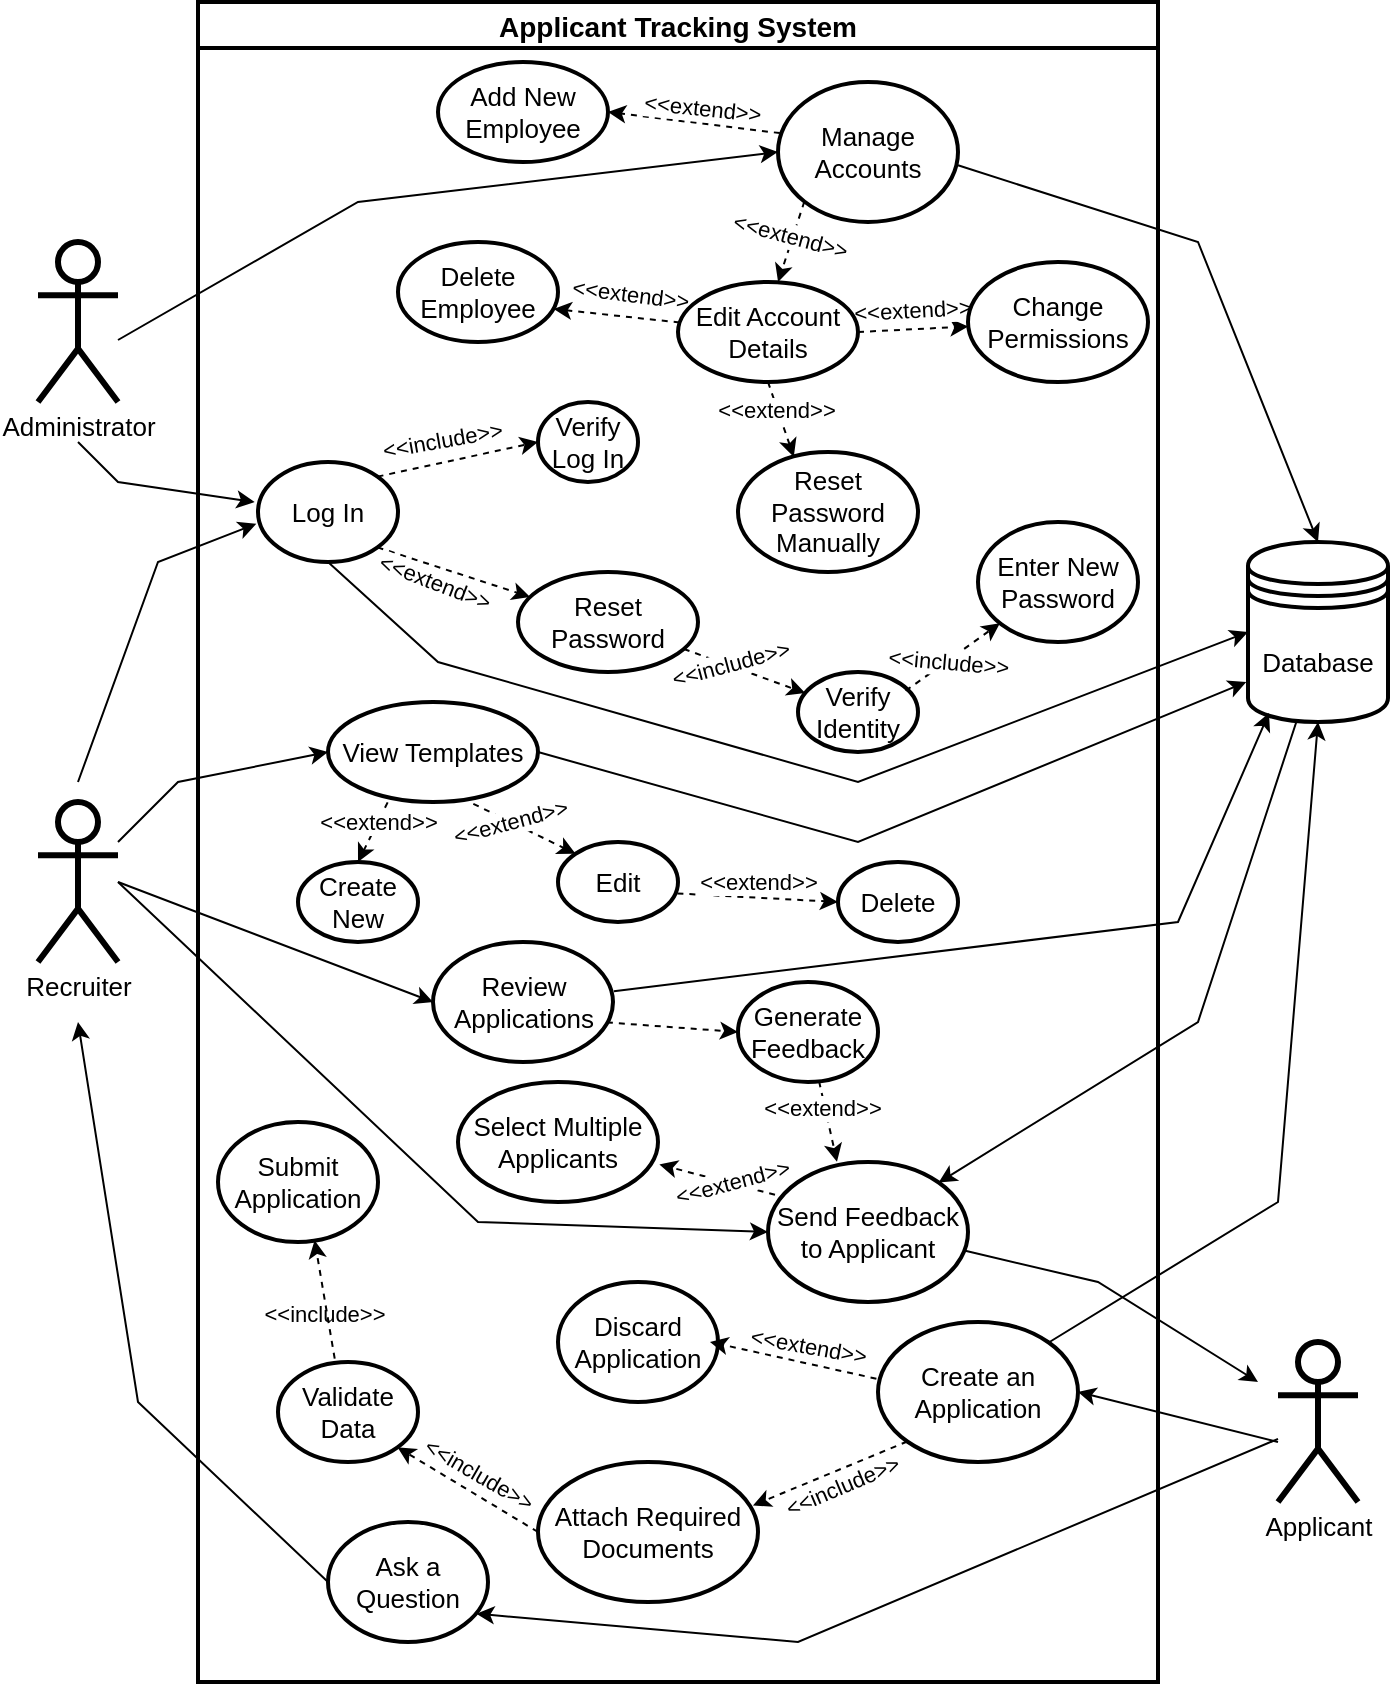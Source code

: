 <mxfile version="13.7.7" type="github">
  <diagram id="prtHgNgQTEPvFCAcTncT" name="Page-1">
    <mxGraphModel dx="1422" dy="762" grid="1" gridSize="10" guides="1" tooltips="1" connect="1" arrows="1" fold="1" page="1" pageScale="1" pageWidth="800" pageHeight="1000" math="0" shadow="0">
      <root>
        <mxCell id="0" />
        <mxCell id="1" parent="0" />
        <mxCell id="nz3eEwS2H0n0i6exMCSu-24" value="Applicant Tracking System" style="swimlane;strokeWidth=2;fontSize=14;fontFamily=Helvetica;fillColor=none;spacing=0;spacingTop=0;" vertex="1" parent="1">
          <mxGeometry x="160" y="80" width="480" height="840" as="geometry" />
        </mxCell>
        <mxCell id="nz3eEwS2H0n0i6exMCSu-67" style="edgeStyle=none;rounded=0;orthogonalLoop=1;jettySize=auto;html=1;exitX=0.01;exitY=0.365;exitDx=0;exitDy=0;entryX=1;entryY=0.5;entryDx=0;entryDy=0;strokeWidth=1;fontFamily=Helvetica;fontSize=14;spacing=0;spacingTop=0;dashed=1;exitPerimeter=0;" edge="1" parent="nz3eEwS2H0n0i6exMCSu-24" source="nz3eEwS2H0n0i6exMCSu-20" target="nz3eEwS2H0n0i6exMCSu-28">
          <mxGeometry relative="1" as="geometry" />
        </mxCell>
        <mxCell id="nz3eEwS2H0n0i6exMCSu-92" value="&amp;lt;&amp;lt;extend&amp;gt;&amp;gt;" style="edgeLabel;html=1;align=center;verticalAlign=middle;resizable=0;points=[];fontSize=11;fontFamily=Helvetica;rotation=6;" vertex="1" connectable="0" parent="nz3eEwS2H0n0i6exMCSu-67">
          <mxGeometry x="-0.506" y="3" relative="1" as="geometry">
            <mxPoint x="-17.55" y="-12.95" as="offset" />
          </mxGeometry>
        </mxCell>
        <mxCell id="nz3eEwS2H0n0i6exMCSu-68" style="edgeStyle=none;rounded=0;orthogonalLoop=1;jettySize=auto;html=1;strokeWidth=1;fontFamily=Helvetica;fontSize=14;spacing=0;spacingTop=0;entryX=0.973;entryY=0.669;entryDx=0;entryDy=0;entryPerimeter=0;dashed=1;" edge="1" parent="nz3eEwS2H0n0i6exMCSu-24" source="nz3eEwS2H0n0i6exMCSu-75" target="nz3eEwS2H0n0i6exMCSu-29">
          <mxGeometry relative="1" as="geometry">
            <mxPoint x="380" y="110" as="targetPoint" />
            <Array as="points" />
          </mxGeometry>
        </mxCell>
        <mxCell id="nz3eEwS2H0n0i6exMCSu-95" value="&amp;lt;&amp;lt;extend&amp;gt;&amp;gt;" style="edgeLabel;html=1;align=center;verticalAlign=middle;resizable=0;points=[];fontSize=11;fontFamily=Helvetica;rotation=7;" vertex="1" connectable="0" parent="nz3eEwS2H0n0i6exMCSu-68">
          <mxGeometry x="-0.384" y="1" relative="1" as="geometry">
            <mxPoint x="-5.91" y="-13.86" as="offset" />
          </mxGeometry>
        </mxCell>
        <mxCell id="nz3eEwS2H0n0i6exMCSu-78" style="edgeStyle=none;rounded=0;orthogonalLoop=1;jettySize=auto;html=1;strokeWidth=1;fontFamily=Helvetica;fontSize=14;spacing=0;spacingTop=0;dashed=1;entryX=0.556;entryY=0;entryDx=0;entryDy=0;entryPerimeter=0;exitX=0;exitY=1;exitDx=0;exitDy=0;" edge="1" parent="nz3eEwS2H0n0i6exMCSu-24" source="nz3eEwS2H0n0i6exMCSu-20" target="nz3eEwS2H0n0i6exMCSu-75">
          <mxGeometry relative="1" as="geometry">
            <mxPoint x="300" y="130" as="targetPoint" />
          </mxGeometry>
        </mxCell>
        <mxCell id="nz3eEwS2H0n0i6exMCSu-93" value="&amp;lt;&amp;lt;extend&amp;gt;&amp;gt;" style="edgeLabel;html=1;align=center;verticalAlign=middle;resizable=0;points=[];fontSize=11;fontFamily=Helvetica;rotation=15;" vertex="1" connectable="0" parent="nz3eEwS2H0n0i6exMCSu-78">
          <mxGeometry x="-0.373" y="-1" relative="1" as="geometry">
            <mxPoint x="-1.94" y="4.05" as="offset" />
          </mxGeometry>
        </mxCell>
        <mxCell id="nz3eEwS2H0n0i6exMCSu-20" value="&lt;span style=&quot;font-size: 13px&quot;&gt;Manage Accounts&lt;/span&gt;" style="ellipse;whiteSpace=wrap;html=1;strokeWidth=2;fillColor=none;fontFamily=Helvetica;spacing=0;spacingTop=0;" vertex="1" parent="nz3eEwS2H0n0i6exMCSu-24">
          <mxGeometry x="290" y="40" width="90" height="70" as="geometry" />
        </mxCell>
        <mxCell id="nz3eEwS2H0n0i6exMCSu-28" value="&lt;span style=&quot;font-size: 13px&quot;&gt;Add New Employee&lt;/span&gt;" style="ellipse;whiteSpace=wrap;html=1;strokeWidth=2;fillColor=none;fontFamily=Helvetica;spacing=0;spacingTop=0;" vertex="1" parent="nz3eEwS2H0n0i6exMCSu-24">
          <mxGeometry x="120" y="30" width="85" height="50" as="geometry" />
        </mxCell>
        <mxCell id="nz3eEwS2H0n0i6exMCSu-29" value="&lt;span style=&quot;font-size: 13px&quot;&gt;Delete Employee&lt;/span&gt;" style="ellipse;whiteSpace=wrap;html=1;strokeWidth=2;fillColor=none;fontFamily=Helvetica;spacing=0;spacingTop=0;" vertex="1" parent="nz3eEwS2H0n0i6exMCSu-24">
          <mxGeometry x="100" y="120" width="80" height="50" as="geometry" />
        </mxCell>
        <mxCell id="nz3eEwS2H0n0i6exMCSu-30" value="&lt;span style=&quot;font-size: 13px&quot;&gt;Review Applications&lt;/span&gt;" style="ellipse;whiteSpace=wrap;html=1;strokeWidth=2;fillColor=none;fontFamily=Helvetica;spacing=0;spacingTop=0;" vertex="1" parent="nz3eEwS2H0n0i6exMCSu-24">
          <mxGeometry x="117.5" y="470" width="90" height="60" as="geometry" />
        </mxCell>
        <mxCell id="nz3eEwS2H0n0i6exMCSu-61" style="edgeStyle=none;rounded=0;orthogonalLoop=1;jettySize=auto;html=1;exitX=1;exitY=0;exitDx=0;exitDy=0;entryX=0;entryY=0.5;entryDx=0;entryDy=0;strokeWidth=1;fontFamily=Helvetica;fontSize=14;spacing=0;spacingTop=0;dashed=1;" edge="1" parent="nz3eEwS2H0n0i6exMCSu-24" source="nz3eEwS2H0n0i6exMCSu-31" target="nz3eEwS2H0n0i6exMCSu-32">
          <mxGeometry relative="1" as="geometry" />
        </mxCell>
        <mxCell id="nz3eEwS2H0n0i6exMCSu-87" value="&amp;lt;&amp;lt;include&amp;gt;&amp;gt;" style="edgeLabel;html=1;align=center;verticalAlign=middle;resizable=0;points=[];fontSize=11;fontFamily=Helvetica;rotation=350;" vertex="1" connectable="0" parent="nz3eEwS2H0n0i6exMCSu-61">
          <mxGeometry x="0.242" y="2" relative="1" as="geometry">
            <mxPoint x="-17.03" y="-5.35" as="offset" />
          </mxGeometry>
        </mxCell>
        <mxCell id="nz3eEwS2H0n0i6exMCSu-62" style="edgeStyle=none;rounded=0;orthogonalLoop=1;jettySize=auto;html=1;exitX=1;exitY=1;exitDx=0;exitDy=0;strokeWidth=1;fontFamily=Helvetica;fontSize=14;spacing=0;spacingTop=0;dashed=1;" edge="1" parent="nz3eEwS2H0n0i6exMCSu-24" source="nz3eEwS2H0n0i6exMCSu-31" target="nz3eEwS2H0n0i6exMCSu-36">
          <mxGeometry relative="1" as="geometry" />
        </mxCell>
        <mxCell id="nz3eEwS2H0n0i6exMCSu-88" value="&amp;lt;&amp;lt;extend&amp;gt;&amp;gt;" style="edgeLabel;html=1;align=center;verticalAlign=middle;resizable=0;points=[];fontSize=11;fontFamily=Helvetica;rotation=21;" vertex="1" connectable="0" parent="nz3eEwS2H0n0i6exMCSu-62">
          <mxGeometry x="-0.389" y="-1" relative="1" as="geometry">
            <mxPoint x="5.47" y="8.97" as="offset" />
          </mxGeometry>
        </mxCell>
        <mxCell id="nz3eEwS2H0n0i6exMCSu-31" value="&lt;span style=&quot;font-size: 13px&quot;&gt;Log In&lt;/span&gt;" style="ellipse;whiteSpace=wrap;html=1;strokeWidth=2;fillColor=none;fontFamily=Helvetica;spacing=0;spacingTop=0;" vertex="1" parent="nz3eEwS2H0n0i6exMCSu-24">
          <mxGeometry x="30" y="230" width="70" height="50" as="geometry" />
        </mxCell>
        <mxCell id="nz3eEwS2H0n0i6exMCSu-32" value="&lt;span style=&quot;font-size: 13px&quot;&gt;Verify Log In&lt;/span&gt;" style="ellipse;whiteSpace=wrap;html=1;strokeWidth=2;fillColor=none;fontFamily=Helvetica;spacing=0;spacingTop=0;" vertex="1" parent="nz3eEwS2H0n0i6exMCSu-24">
          <mxGeometry x="170" y="200" width="50" height="40" as="geometry" />
        </mxCell>
        <mxCell id="nz3eEwS2H0n0i6exMCSu-63" style="edgeStyle=none;rounded=0;orthogonalLoop=1;jettySize=auto;html=1;strokeWidth=1;fontFamily=Helvetica;fontSize=14;spacing=0;spacingTop=0;dashed=1;" edge="1" parent="nz3eEwS2H0n0i6exMCSu-24" source="nz3eEwS2H0n0i6exMCSu-36" target="nz3eEwS2H0n0i6exMCSu-37">
          <mxGeometry relative="1" as="geometry" />
        </mxCell>
        <mxCell id="nz3eEwS2H0n0i6exMCSu-90" value="&amp;lt;&amp;lt;include&amp;gt;&amp;gt;" style="edgeLabel;html=1;align=center;verticalAlign=middle;resizable=0;points=[];fontSize=11;fontFamily=Helvetica;rotation=-15;" vertex="1" connectable="0" parent="nz3eEwS2H0n0i6exMCSu-63">
          <mxGeometry x="-0.456" y="-1" relative="1" as="geometry">
            <mxPoint x="6.68" as="offset" />
          </mxGeometry>
        </mxCell>
        <mxCell id="nz3eEwS2H0n0i6exMCSu-36" value="&lt;span style=&quot;font-size: 13px&quot;&gt;Reset Password&lt;/span&gt;" style="ellipse;whiteSpace=wrap;html=1;strokeWidth=2;fillColor=none;fontFamily=Helvetica;spacing=0;spacingTop=0;" vertex="1" parent="nz3eEwS2H0n0i6exMCSu-24">
          <mxGeometry x="160" y="285" width="90" height="50" as="geometry" />
        </mxCell>
        <mxCell id="nz3eEwS2H0n0i6exMCSu-64" style="edgeStyle=none;rounded=0;orthogonalLoop=1;jettySize=auto;html=1;exitX=0.897;exitY=0.235;exitDx=0;exitDy=0;strokeWidth=1;fontFamily=Helvetica;fontSize=14;spacing=0;spacingTop=0;dashed=1;exitPerimeter=0;" edge="1" parent="nz3eEwS2H0n0i6exMCSu-24" source="nz3eEwS2H0n0i6exMCSu-37" target="nz3eEwS2H0n0i6exMCSu-38">
          <mxGeometry relative="1" as="geometry" />
        </mxCell>
        <mxCell id="nz3eEwS2H0n0i6exMCSu-91" value="&amp;lt;&amp;lt;include&amp;gt;&amp;gt;" style="edgeLabel;html=1;align=center;verticalAlign=middle;resizable=0;points=[];fontSize=11;fontFamily=Helvetica;rotation=5;" vertex="1" connectable="0" parent="nz3eEwS2H0n0i6exMCSu-64">
          <mxGeometry x="-0.196" y="1" relative="1" as="geometry">
            <mxPoint x="2.57" as="offset" />
          </mxGeometry>
        </mxCell>
        <mxCell id="nz3eEwS2H0n0i6exMCSu-37" value="&lt;span style=&quot;font-size: 13px&quot;&gt;Verify Identity&lt;/span&gt;" style="ellipse;whiteSpace=wrap;html=1;strokeWidth=2;fillColor=none;fontFamily=Helvetica;spacing=0;spacingTop=0;" vertex="1" parent="nz3eEwS2H0n0i6exMCSu-24">
          <mxGeometry x="300" y="335" width="60" height="40" as="geometry" />
        </mxCell>
        <mxCell id="nz3eEwS2H0n0i6exMCSu-38" value="&lt;span style=&quot;font-size: 13px&quot;&gt;Enter New Password&lt;/span&gt;" style="ellipse;whiteSpace=wrap;html=1;strokeWidth=2;fillColor=none;fontFamily=Helvetica;spacing=0;spacingTop=0;" vertex="1" parent="nz3eEwS2H0n0i6exMCSu-24">
          <mxGeometry x="390" y="260" width="80" height="60" as="geometry" />
        </mxCell>
        <mxCell id="nz3eEwS2H0n0i6exMCSu-103" style="edgeStyle=none;rounded=0;orthogonalLoop=1;jettySize=auto;html=1;exitX=0.692;exitY=1.018;exitDx=0;exitDy=0;entryX=0;entryY=0;entryDx=0;entryDy=0;labelBackgroundColor=none;strokeWidth=1;fontFamily=Helvetica;fontSize=11;exitPerimeter=0;dashed=1;" edge="1" parent="nz3eEwS2H0n0i6exMCSu-24" source="nz3eEwS2H0n0i6exMCSu-39" target="nz3eEwS2H0n0i6exMCSu-101">
          <mxGeometry relative="1" as="geometry" />
        </mxCell>
        <mxCell id="nz3eEwS2H0n0i6exMCSu-109" value="&amp;lt;&amp;lt;extend&amp;gt;&amp;gt;" style="edgeLabel;html=1;align=center;verticalAlign=middle;resizable=0;points=[];fontSize=11;fontFamily=Helvetica;rotation=-15;" vertex="1" connectable="0" parent="nz3eEwS2H0n0i6exMCSu-103">
          <mxGeometry x="-0.459" relative="1" as="geometry">
            <mxPoint x="4.02" y="2.43" as="offset" />
          </mxGeometry>
        </mxCell>
        <mxCell id="nz3eEwS2H0n0i6exMCSu-104" style="edgeStyle=none;rounded=0;orthogonalLoop=1;jettySize=auto;html=1;exitX=0.284;exitY=1.004;exitDx=0;exitDy=0;entryX=0.5;entryY=0;entryDx=0;entryDy=0;labelBackgroundColor=none;strokeWidth=1;fontFamily=Helvetica;fontSize=11;exitPerimeter=0;dashed=1;" edge="1" parent="nz3eEwS2H0n0i6exMCSu-24" source="nz3eEwS2H0n0i6exMCSu-39" target="nz3eEwS2H0n0i6exMCSu-102">
          <mxGeometry relative="1" as="geometry" />
        </mxCell>
        <mxCell id="nz3eEwS2H0n0i6exMCSu-106" value="&amp;lt;&amp;lt;extend&amp;gt;&amp;gt;" style="edgeLabel;html=1;align=center;verticalAlign=middle;resizable=0;points=[];fontSize=11;fontFamily=Helvetica;" vertex="1" connectable="0" parent="nz3eEwS2H0n0i6exMCSu-104">
          <mxGeometry x="0.319" relative="1" as="geometry">
            <mxPoint x="4.98" y="-9.77" as="offset" />
          </mxGeometry>
        </mxCell>
        <mxCell id="nz3eEwS2H0n0i6exMCSu-39" value="&lt;span style=&quot;font-size: 13px&quot;&gt;View Templates&lt;/span&gt;" style="ellipse;whiteSpace=wrap;html=1;strokeWidth=2;fillColor=none;fontFamily=Helvetica;spacing=0;spacingTop=0;" vertex="1" parent="nz3eEwS2H0n0i6exMCSu-24">
          <mxGeometry x="65" y="350" width="105" height="50" as="geometry" />
        </mxCell>
        <mxCell id="nz3eEwS2H0n0i6exMCSu-40" value="&lt;span style=&quot;font-size: 13px&quot;&gt;Ask a Question&lt;/span&gt;" style="ellipse;whiteSpace=wrap;html=1;strokeWidth=2;fillColor=none;fontFamily=Helvetica;spacing=0;spacingTop=0;labelBackgroundColor=none;labelBorderColor=none;" vertex="1" parent="nz3eEwS2H0n0i6exMCSu-24">
          <mxGeometry x="65" y="760" width="80" height="60" as="geometry" />
        </mxCell>
        <mxCell id="nz3eEwS2H0n0i6exMCSu-45" style="edgeStyle=none;rounded=0;orthogonalLoop=1;jettySize=auto;html=1;exitX=0;exitY=1;exitDx=0;exitDy=0;entryX=0.977;entryY=0.31;entryDx=0;entryDy=0;entryPerimeter=0;strokeWidth=1;fontFamily=Helvetica;fontSize=14;dashed=1;spacing=0;spacingTop=0;labelBackgroundColor=none;labelBorderColor=none;" edge="1" parent="nz3eEwS2H0n0i6exMCSu-24" source="nz3eEwS2H0n0i6exMCSu-41" target="nz3eEwS2H0n0i6exMCSu-42">
          <mxGeometry relative="1" as="geometry" />
        </mxCell>
        <mxCell id="nz3eEwS2H0n0i6exMCSu-82" value="&lt;font style=&quot;font-size: 11px;&quot;&gt;&amp;lt;&amp;lt;include&amp;gt;&amp;gt;&lt;/font&gt;" style="edgeLabel;html=1;align=center;verticalAlign=middle;resizable=0;points=[];fontSize=11;fontFamily=Helvetica;rotation=337;spacing=0;spacingTop=0;labelBackgroundColor=none;labelBorderColor=none;" vertex="1" connectable="0" parent="nz3eEwS2H0n0i6exMCSu-45">
          <mxGeometry x="-0.296" y="3" relative="1" as="geometry">
            <mxPoint x="-6.74" y="8.25" as="offset" />
          </mxGeometry>
        </mxCell>
        <mxCell id="nz3eEwS2H0n0i6exMCSu-47" style="edgeStyle=none;rounded=0;orthogonalLoop=1;jettySize=auto;html=1;exitX=-0.008;exitY=0.405;exitDx=0;exitDy=0;strokeWidth=1;fontFamily=Helvetica;fontSize=14;exitPerimeter=0;dashed=1;spacing=0;spacingTop=0;labelBackgroundColor=none;labelBorderColor=none;" edge="1" parent="nz3eEwS2H0n0i6exMCSu-24" source="nz3eEwS2H0n0i6exMCSu-41">
          <mxGeometry relative="1" as="geometry">
            <mxPoint x="256" y="670" as="targetPoint" />
          </mxGeometry>
        </mxCell>
        <mxCell id="nz3eEwS2H0n0i6exMCSu-81" value="&lt;font style=&quot;font-size: 11px;&quot;&gt;&amp;lt;&amp;lt;extend&amp;gt;&amp;gt;&lt;/font&gt;" style="edgeLabel;html=1;align=center;verticalAlign=middle;resizable=0;points=[];fontSize=11;fontFamily=Helvetica;rotation=10;spacing=0;spacingTop=0;labelBackgroundColor=none;labelBorderColor=none;" vertex="1" connectable="0" parent="nz3eEwS2H0n0i6exMCSu-47">
          <mxGeometry x="0.208" y="-1" relative="1" as="geometry">
            <mxPoint x="15.72" y="-4.71" as="offset" />
          </mxGeometry>
        </mxCell>
        <mxCell id="nz3eEwS2H0n0i6exMCSu-41" value="&lt;span style=&quot;font-size: 13px&quot;&gt;Create an Application&lt;/span&gt;" style="ellipse;whiteSpace=wrap;html=1;strokeWidth=2;fillColor=none;fontFamily=Helvetica;spacing=0;spacingTop=0;labelBackgroundColor=none;labelBorderColor=none;" vertex="1" parent="nz3eEwS2H0n0i6exMCSu-24">
          <mxGeometry x="340" y="660" width="100" height="70" as="geometry" />
        </mxCell>
        <mxCell id="nz3eEwS2H0n0i6exMCSu-52" style="edgeStyle=none;rounded=0;orthogonalLoop=1;jettySize=auto;html=1;exitX=0;exitY=0.5;exitDx=0;exitDy=0;entryX=1;entryY=1;entryDx=0;entryDy=0;strokeWidth=1;fontFamily=Helvetica;fontSize=14;dashed=1;spacing=0;spacingTop=0;labelBackgroundColor=none;labelBorderColor=none;" edge="1" parent="nz3eEwS2H0n0i6exMCSu-24" source="nz3eEwS2H0n0i6exMCSu-42" target="nz3eEwS2H0n0i6exMCSu-51">
          <mxGeometry relative="1" as="geometry" />
        </mxCell>
        <mxCell id="nz3eEwS2H0n0i6exMCSu-83" value="&lt;font style=&quot;font-size: 11px;&quot;&gt;&amp;lt;&amp;lt;include&amp;gt;&amp;gt;&lt;/font&gt;" style="edgeLabel;html=1;align=center;verticalAlign=middle;resizable=0;points=[];fontSize=11;fontFamily=Helvetica;rotation=30;spacing=0;spacingTop=0;labelBackgroundColor=none;labelBorderColor=none;" vertex="1" connectable="0" parent="nz3eEwS2H0n0i6exMCSu-52">
          <mxGeometry x="-0.293" y="3" relative="1" as="geometry">
            <mxPoint x="-3.47" y="-16.52" as="offset" />
          </mxGeometry>
        </mxCell>
        <mxCell id="nz3eEwS2H0n0i6exMCSu-42" value="&lt;span style=&quot;font-size: 13px&quot;&gt;Attach Required Documents&lt;/span&gt;" style="ellipse;whiteSpace=wrap;html=1;strokeWidth=2;fillColor=none;fontFamily=Helvetica;spacing=0;spacingTop=0;labelBackgroundColor=none;labelBorderColor=none;" vertex="1" parent="nz3eEwS2H0n0i6exMCSu-24">
          <mxGeometry x="170" y="730" width="110" height="70" as="geometry" />
        </mxCell>
        <mxCell id="nz3eEwS2H0n0i6exMCSu-46" value="&lt;span style=&quot;font-size: 13px&quot;&gt;Discard Application&lt;/span&gt;" style="ellipse;whiteSpace=wrap;html=1;strokeWidth=2;fillColor=none;fontFamily=Helvetica;spacing=0;spacingTop=0;labelBackgroundColor=none;labelBorderColor=none;" vertex="1" parent="nz3eEwS2H0n0i6exMCSu-24">
          <mxGeometry x="180" y="640" width="80" height="60" as="geometry" />
        </mxCell>
        <mxCell id="nz3eEwS2H0n0i6exMCSu-57" style="edgeStyle=none;rounded=0;orthogonalLoop=1;jettySize=auto;html=1;exitX=0.405;exitY=-0.033;exitDx=0;exitDy=0;entryX=0.604;entryY=0.986;entryDx=0;entryDy=0;entryPerimeter=0;strokeWidth=1;fontFamily=Helvetica;fontSize=14;dashed=1;exitPerimeter=0;spacing=0;spacingTop=0;labelBackgroundColor=none;labelBorderColor=none;" edge="1" parent="nz3eEwS2H0n0i6exMCSu-24" source="nz3eEwS2H0n0i6exMCSu-51" target="nz3eEwS2H0n0i6exMCSu-56">
          <mxGeometry relative="1" as="geometry" />
        </mxCell>
        <mxCell id="nz3eEwS2H0n0i6exMCSu-84" value="&amp;lt;&amp;lt;include&amp;gt;&amp;gt;" style="edgeLabel;html=1;align=center;verticalAlign=middle;resizable=0;points=[];fontSize=11;fontFamily=Helvetica;spacing=0;spacingTop=0;labelBackgroundColor=none;labelBorderColor=none;" vertex="1" connectable="0" parent="nz3eEwS2H0n0i6exMCSu-57">
          <mxGeometry x="-0.444" relative="1" as="geometry">
            <mxPoint x="-2.47" y="-6.25" as="offset" />
          </mxGeometry>
        </mxCell>
        <mxCell id="nz3eEwS2H0n0i6exMCSu-51" value="&lt;span style=&quot;font-size: 13px&quot;&gt;Validate Data&lt;/span&gt;" style="ellipse;whiteSpace=wrap;html=1;strokeWidth=2;fillColor=none;fontFamily=Helvetica;spacing=0;spacingTop=0;labelBackgroundColor=none;labelBorderColor=none;" vertex="1" parent="nz3eEwS2H0n0i6exMCSu-24">
          <mxGeometry x="40" y="680" width="70" height="50" as="geometry" />
        </mxCell>
        <mxCell id="nz3eEwS2H0n0i6exMCSu-56" value="&lt;span style=&quot;font-size: 13px&quot;&gt;Submit Application&lt;/span&gt;" style="ellipse;whiteSpace=wrap;html=1;strokeWidth=2;fillColor=none;fontFamily=Helvetica;spacing=0;spacingTop=0;labelBackgroundColor=none;labelBorderColor=none;" vertex="1" parent="nz3eEwS2H0n0i6exMCSu-24">
          <mxGeometry x="10" y="560" width="80" height="60" as="geometry" />
        </mxCell>
        <mxCell id="nz3eEwS2H0n0i6exMCSu-116" style="edgeStyle=none;rounded=0;orthogonalLoop=1;jettySize=auto;html=1;exitX=0.035;exitY=0.234;exitDx=0;exitDy=0;entryX=1.007;entryY=0.687;entryDx=0;entryDy=0;entryPerimeter=0;dashed=1;labelBackgroundColor=#ffffff;strokeWidth=1;fontFamily=Helvetica;fontSize=11;exitPerimeter=0;" edge="1" parent="nz3eEwS2H0n0i6exMCSu-24" source="nz3eEwS2H0n0i6exMCSu-69" target="nz3eEwS2H0n0i6exMCSu-114">
          <mxGeometry relative="1" as="geometry" />
        </mxCell>
        <mxCell id="nz3eEwS2H0n0i6exMCSu-117" value="&amp;lt;&amp;lt;extend&amp;gt;&amp;gt;" style="edgeLabel;html=1;align=center;verticalAlign=middle;resizable=0;points=[];fontSize=11;fontFamily=Helvetica;rotation=-15;" vertex="1" connectable="0" parent="nz3eEwS2H0n0i6exMCSu-116">
          <mxGeometry x="-0.654" y="1" relative="1" as="geometry">
            <mxPoint x="-11.02" y="-4.79" as="offset" />
          </mxGeometry>
        </mxCell>
        <mxCell id="nz3eEwS2H0n0i6exMCSu-69" value="&lt;span style=&quot;font-size: 13px&quot;&gt;Send Feedback to Applicant&lt;/span&gt;" style="ellipse;whiteSpace=wrap;html=1;strokeWidth=2;fillColor=none;fontFamily=Helvetica;spacing=0;spacingTop=0;labelBackgroundColor=none;labelBorderColor=none;" vertex="1" parent="nz3eEwS2H0n0i6exMCSu-24">
          <mxGeometry x="285" y="580" width="100" height="70" as="geometry" />
        </mxCell>
        <mxCell id="nz3eEwS2H0n0i6exMCSu-79" style="edgeStyle=none;rounded=0;orthogonalLoop=1;jettySize=auto;html=1;exitX=1;exitY=0.5;exitDx=0;exitDy=0;strokeWidth=1;fontFamily=Helvetica;fontSize=14;spacing=0;spacingTop=0;dashed=1;" edge="1" parent="nz3eEwS2H0n0i6exMCSu-24" source="nz3eEwS2H0n0i6exMCSu-75" target="nz3eEwS2H0n0i6exMCSu-77">
          <mxGeometry relative="1" as="geometry" />
        </mxCell>
        <mxCell id="nz3eEwS2H0n0i6exMCSu-96" value="&amp;lt;&amp;lt;extend&amp;gt;&amp;gt;" style="edgeLabel;html=1;align=center;verticalAlign=middle;resizable=0;points=[];fontSize=11;fontFamily=Helvetica;rotation=357;" vertex="1" connectable="0" parent="nz3eEwS2H0n0i6exMCSu-79">
          <mxGeometry x="-0.261" y="1" relative="1" as="geometry">
            <mxPoint x="6.79" y="-8.88" as="offset" />
          </mxGeometry>
        </mxCell>
        <mxCell id="nz3eEwS2H0n0i6exMCSu-80" style="edgeStyle=none;rounded=0;orthogonalLoop=1;jettySize=auto;html=1;exitX=0.5;exitY=1;exitDx=0;exitDy=0;entryX=0.31;entryY=0.04;entryDx=0;entryDy=0;strokeWidth=1;fontFamily=Helvetica;fontSize=14;spacing=0;spacingTop=0;entryPerimeter=0;dashed=1;" edge="1" parent="nz3eEwS2H0n0i6exMCSu-24" source="nz3eEwS2H0n0i6exMCSu-75" target="nz3eEwS2H0n0i6exMCSu-76">
          <mxGeometry relative="1" as="geometry" />
        </mxCell>
        <mxCell id="nz3eEwS2H0n0i6exMCSu-97" value="&amp;lt;&amp;lt;extend&amp;gt;&amp;gt;" style="edgeLabel;html=1;align=center;verticalAlign=middle;resizable=0;points=[];fontSize=11;fontFamily=Helvetica;" vertex="1" connectable="0" parent="nz3eEwS2H0n0i6exMCSu-80">
          <mxGeometry x="-0.374" relative="1" as="geometry">
            <mxPoint y="2" as="offset" />
          </mxGeometry>
        </mxCell>
        <mxCell id="nz3eEwS2H0n0i6exMCSu-75" value="&lt;span style=&quot;font-size: 13px&quot;&gt;Edit Account&lt;br&gt;Details&lt;br&gt;&lt;/span&gt;" style="ellipse;whiteSpace=wrap;html=1;strokeWidth=2;fillColor=none;fontFamily=Helvetica;spacing=0;spacingTop=0;" vertex="1" parent="nz3eEwS2H0n0i6exMCSu-24">
          <mxGeometry x="240" y="140" width="90" height="50" as="geometry" />
        </mxCell>
        <mxCell id="nz3eEwS2H0n0i6exMCSu-76" value="&lt;span style=&quot;font-size: 13px&quot;&gt;Reset Password Manually&lt;/span&gt;" style="ellipse;whiteSpace=wrap;html=1;strokeWidth=2;fillColor=none;fontFamily=Helvetica;spacing=0;spacingTop=0;" vertex="1" parent="nz3eEwS2H0n0i6exMCSu-24">
          <mxGeometry x="270" y="225" width="90" height="60" as="geometry" />
        </mxCell>
        <mxCell id="nz3eEwS2H0n0i6exMCSu-77" value="&lt;span style=&quot;font-size: 13px&quot;&gt;Change Permissions&lt;/span&gt;" style="ellipse;whiteSpace=wrap;html=1;strokeWidth=2;fillColor=none;fontFamily=Helvetica;spacing=0;spacingTop=0;" vertex="1" parent="nz3eEwS2H0n0i6exMCSu-24">
          <mxGeometry x="385" y="130" width="90" height="60" as="geometry" />
        </mxCell>
        <mxCell id="nz3eEwS2H0n0i6exMCSu-100" value="&lt;span style=&quot;font-size: 13px&quot;&gt;Delete&lt;/span&gt;" style="ellipse;whiteSpace=wrap;html=1;strokeWidth=2;fillColor=none;fontFamily=Helvetica;spacing=0;spacingTop=0;" vertex="1" parent="nz3eEwS2H0n0i6exMCSu-24">
          <mxGeometry x="320" y="430" width="60" height="40" as="geometry" />
        </mxCell>
        <mxCell id="nz3eEwS2H0n0i6exMCSu-105" style="edgeStyle=none;rounded=0;orthogonalLoop=1;jettySize=auto;html=1;exitX=0.995;exitY=0.643;exitDx=0;exitDy=0;entryX=0;entryY=0.5;entryDx=0;entryDy=0;dashed=1;labelBackgroundColor=none;strokeWidth=1;fontFamily=Helvetica;fontSize=11;exitPerimeter=0;" edge="1" parent="nz3eEwS2H0n0i6exMCSu-24" source="nz3eEwS2H0n0i6exMCSu-101" target="nz3eEwS2H0n0i6exMCSu-100">
          <mxGeometry relative="1" as="geometry" />
        </mxCell>
        <mxCell id="nz3eEwS2H0n0i6exMCSu-110" value="&amp;lt;&amp;lt;extend&amp;gt;&amp;gt;" style="edgeLabel;html=1;align=center;verticalAlign=middle;resizable=0;points=[];fontSize=11;fontFamily=Helvetica;" vertex="1" connectable="0" parent="nz3eEwS2H0n0i6exMCSu-105">
          <mxGeometry x="-0.293" y="2" relative="1" as="geometry">
            <mxPoint x="11.96" y="-5.23" as="offset" />
          </mxGeometry>
        </mxCell>
        <mxCell id="nz3eEwS2H0n0i6exMCSu-101" value="&lt;span style=&quot;font-size: 13px&quot;&gt;Edit&lt;/span&gt;" style="ellipse;whiteSpace=wrap;html=1;strokeWidth=2;fillColor=none;fontFamily=Helvetica;spacing=0;spacingTop=0;" vertex="1" parent="nz3eEwS2H0n0i6exMCSu-24">
          <mxGeometry x="180" y="420" width="60" height="40" as="geometry" />
        </mxCell>
        <mxCell id="nz3eEwS2H0n0i6exMCSu-102" value="&lt;span style=&quot;font-size: 13px&quot;&gt;Create New&lt;/span&gt;" style="ellipse;whiteSpace=wrap;html=1;strokeWidth=2;fillColor=none;fontFamily=Helvetica;spacing=0;spacingTop=0;" vertex="1" parent="nz3eEwS2H0n0i6exMCSu-24">
          <mxGeometry x="50" y="430" width="60" height="40" as="geometry" />
        </mxCell>
        <mxCell id="nz3eEwS2H0n0i6exMCSu-113" style="edgeStyle=none;rounded=0;orthogonalLoop=1;jettySize=auto;html=1;entryX=0.345;entryY=-0.002;entryDx=0;entryDy=0;dashed=1;labelBackgroundColor=#ffffff;strokeWidth=1;fontFamily=Helvetica;fontSize=11;entryPerimeter=0;" edge="1" parent="nz3eEwS2H0n0i6exMCSu-24" source="nz3eEwS2H0n0i6exMCSu-111" target="nz3eEwS2H0n0i6exMCSu-69">
          <mxGeometry relative="1" as="geometry" />
        </mxCell>
        <mxCell id="nz3eEwS2H0n0i6exMCSu-115" value="&amp;lt;&amp;lt;extend&amp;gt;&amp;gt;" style="edgeLabel;html=1;align=center;verticalAlign=middle;resizable=0;points=[];fontSize=11;fontFamily=Helvetica;" vertex="1" connectable="0" parent="nz3eEwS2H0n0i6exMCSu-113">
          <mxGeometry x="-0.503" y="-1" relative="1" as="geometry">
            <mxPoint y="3" as="offset" />
          </mxGeometry>
        </mxCell>
        <mxCell id="nz3eEwS2H0n0i6exMCSu-111" value="&lt;span style=&quot;font-size: 13px&quot;&gt;Generate Feedback&lt;/span&gt;" style="ellipse;whiteSpace=wrap;html=1;strokeWidth=2;fillColor=none;fontFamily=Helvetica;spacing=0;spacingTop=0;" vertex="1" parent="nz3eEwS2H0n0i6exMCSu-24">
          <mxGeometry x="270" y="490" width="70" height="50" as="geometry" />
        </mxCell>
        <mxCell id="nz3eEwS2H0n0i6exMCSu-112" style="edgeStyle=none;rounded=0;orthogonalLoop=1;jettySize=auto;html=1;exitX=0.966;exitY=0.67;exitDx=0;exitDy=0;dashed=1;labelBackgroundColor=#ffffff;strokeWidth=1;fontFamily=Helvetica;fontSize=11;entryX=0;entryY=0.5;entryDx=0;entryDy=0;exitPerimeter=0;" edge="1" parent="nz3eEwS2H0n0i6exMCSu-24" source="nz3eEwS2H0n0i6exMCSu-30" target="nz3eEwS2H0n0i6exMCSu-111">
          <mxGeometry relative="1" as="geometry">
            <mxPoint x="330" y="510" as="targetPoint" />
          </mxGeometry>
        </mxCell>
        <mxCell id="nz3eEwS2H0n0i6exMCSu-114" value="&lt;span style=&quot;font-size: 13px&quot;&gt;Select Multiple Applicants&lt;/span&gt;" style="ellipse;whiteSpace=wrap;html=1;strokeWidth=2;fillColor=none;fontFamily=Helvetica;spacing=0;spacingTop=0;" vertex="1" parent="nz3eEwS2H0n0i6exMCSu-24">
          <mxGeometry x="130" y="540" width="100" height="60" as="geometry" />
        </mxCell>
        <mxCell id="nz3eEwS2H0n0i6exMCSu-60" style="edgeStyle=none;rounded=0;orthogonalLoop=1;jettySize=auto;html=1;entryX=-0.024;entryY=0.4;entryDx=0;entryDy=0;strokeWidth=1;fontFamily=Helvetica;fontSize=14;entryPerimeter=0;spacing=0;spacingTop=0;" edge="1" parent="1" target="nz3eEwS2H0n0i6exMCSu-31">
          <mxGeometry relative="1" as="geometry">
            <mxPoint x="100" y="300" as="sourcePoint" />
            <Array as="points">
              <mxPoint x="120" y="320" />
            </Array>
          </mxGeometry>
        </mxCell>
        <mxCell id="nz3eEwS2H0n0i6exMCSu-65" style="edgeStyle=none;rounded=0;orthogonalLoop=1;jettySize=auto;html=1;entryX=0;entryY=0.5;entryDx=0;entryDy=0;strokeWidth=1;fontFamily=Helvetica;fontSize=14;spacing=0;spacingTop=0;" edge="1" parent="1" target="nz3eEwS2H0n0i6exMCSu-20">
          <mxGeometry relative="1" as="geometry">
            <mxPoint x="120" y="249" as="sourcePoint" />
            <mxPoint x="220.0" y="204" as="targetPoint" />
            <Array as="points">
              <mxPoint x="240" y="180" />
            </Array>
          </mxGeometry>
        </mxCell>
        <mxCell id="nz3eEwS2H0n0i6exMCSu-1" value="&lt;span&gt;&lt;font style=&quot;font-size: 13px&quot;&gt;Administrator&lt;/font&gt;&lt;/span&gt;" style="shape=umlActor;verticalLabelPosition=bottom;verticalAlign=top;html=1;outlineConnect=0;strokeWidth=3;fontFamily=Helvetica;spacing=0;spacingTop=0;fontStyle=0" vertex="1" parent="1">
          <mxGeometry x="80" y="200" width="40" height="80" as="geometry" />
        </mxCell>
        <mxCell id="nz3eEwS2H0n0i6exMCSu-72" style="edgeStyle=none;rounded=0;orthogonalLoop=1;jettySize=auto;html=1;exitX=0.345;exitY=1;exitDx=0;exitDy=0;entryX=1;entryY=0;entryDx=0;entryDy=0;strokeWidth=1;fontFamily=Helvetica;fontSize=14;spacing=0;spacingTop=0;exitPerimeter=0;" edge="1" parent="1" source="nz3eEwS2H0n0i6exMCSu-15" target="nz3eEwS2H0n0i6exMCSu-69">
          <mxGeometry relative="1" as="geometry">
            <Array as="points">
              <mxPoint x="660" y="590" />
            </Array>
          </mxGeometry>
        </mxCell>
        <mxCell id="nz3eEwS2H0n0i6exMCSu-15" value="&lt;span&gt;&lt;font style=&quot;font-size: 13px&quot;&gt;Database&lt;/font&gt;&lt;/span&gt;" style="shape=datastore;whiteSpace=wrap;html=1;fillColor=none;strokeWidth=2;fontFamily=Helvetica;spacing=0;spacingTop=0;fontStyle=0" vertex="1" parent="1">
          <mxGeometry x="685" y="350" width="70" height="90" as="geometry" />
        </mxCell>
        <mxCell id="nz3eEwS2H0n0i6exMCSu-54" style="edgeStyle=none;rounded=0;orthogonalLoop=1;jettySize=auto;html=1;entryX=0;entryY=0.5;entryDx=0;entryDy=0;strokeWidth=1;fontFamily=Helvetica;fontSize=14;spacing=0;spacingTop=0;" edge="1" parent="1" source="nz3eEwS2H0n0i6exMCSu-25" target="nz3eEwS2H0n0i6exMCSu-39">
          <mxGeometry relative="1" as="geometry">
            <mxPoint x="130" y="490" as="sourcePoint" />
            <Array as="points">
              <mxPoint x="150" y="470" />
            </Array>
          </mxGeometry>
        </mxCell>
        <mxCell id="nz3eEwS2H0n0i6exMCSu-55" style="edgeStyle=none;rounded=0;orthogonalLoop=1;jettySize=auto;html=1;entryX=0;entryY=0.5;entryDx=0;entryDy=0;strokeWidth=1;fontFamily=Helvetica;fontSize=14;spacing=0;spacingTop=0;" edge="1" parent="1" target="nz3eEwS2H0n0i6exMCSu-30">
          <mxGeometry relative="1" as="geometry">
            <mxPoint x="120" y="520" as="sourcePoint" />
          </mxGeometry>
        </mxCell>
        <mxCell id="nz3eEwS2H0n0i6exMCSu-59" style="edgeStyle=none;rounded=0;orthogonalLoop=1;jettySize=auto;html=1;entryX=-0.012;entryY=0.617;entryDx=0;entryDy=0;strokeWidth=1;fontFamily=Helvetica;fontSize=14;entryPerimeter=0;spacing=0;spacingTop=0;" edge="1" parent="1" target="nz3eEwS2H0n0i6exMCSu-31">
          <mxGeometry relative="1" as="geometry">
            <mxPoint x="100" y="470" as="sourcePoint" />
            <Array as="points">
              <mxPoint x="140" y="360" />
            </Array>
          </mxGeometry>
        </mxCell>
        <mxCell id="nz3eEwS2H0n0i6exMCSu-70" style="edgeStyle=none;rounded=0;orthogonalLoop=1;jettySize=auto;html=1;entryX=0;entryY=0.5;entryDx=0;entryDy=0;strokeWidth=1;fontFamily=Helvetica;fontSize=14;spacing=0;spacingTop=0;" edge="1" parent="1" target="nz3eEwS2H0n0i6exMCSu-69">
          <mxGeometry relative="1" as="geometry">
            <mxPoint x="120" y="520" as="sourcePoint" />
            <Array as="points">
              <mxPoint x="300" y="690" />
            </Array>
          </mxGeometry>
        </mxCell>
        <mxCell id="nz3eEwS2H0n0i6exMCSu-25" value="&lt;span&gt;&lt;font style=&quot;font-size: 13px&quot;&gt;Recruiter&lt;/font&gt;&lt;/span&gt;" style="shape=umlActor;verticalLabelPosition=bottom;verticalAlign=top;html=1;outlineConnect=0;strokeWidth=3;fontFamily=Helvetica;spacing=0;spacingTop=0;fontStyle=0" vertex="1" parent="1">
          <mxGeometry x="80" y="480" width="40" height="80" as="geometry" />
        </mxCell>
        <mxCell id="nz3eEwS2H0n0i6exMCSu-43" style="edgeStyle=none;rounded=0;orthogonalLoop=1;jettySize=auto;html=1;entryX=1;entryY=0.5;entryDx=0;entryDy=0;fontFamily=Helvetica;fontSize=14;spacing=0;spacingTop=0;labelBackgroundColor=none;labelBorderColor=none;" edge="1" parent="1" target="nz3eEwS2H0n0i6exMCSu-41">
          <mxGeometry relative="1" as="geometry">
            <mxPoint x="700" y="800" as="sourcePoint" />
            <Array as="points" />
          </mxGeometry>
        </mxCell>
        <mxCell id="nz3eEwS2H0n0i6exMCSu-44" style="edgeStyle=none;rounded=0;orthogonalLoop=1;jettySize=auto;html=1;entryX=0.927;entryY=0.764;entryDx=0;entryDy=0;fontFamily=Helvetica;fontSize=14;entryPerimeter=0;spacing=0;spacingTop=0;labelBackgroundColor=none;labelBorderColor=none;" edge="1" parent="1" source="nz3eEwS2H0n0i6exMCSu-26" target="nz3eEwS2H0n0i6exMCSu-40">
          <mxGeometry relative="1" as="geometry">
            <mxPoint x="690" y="800" as="sourcePoint" />
            <Array as="points">
              <mxPoint x="460" y="900" />
            </Array>
          </mxGeometry>
        </mxCell>
        <mxCell id="nz3eEwS2H0n0i6exMCSu-26" value="&lt;span&gt;&lt;font style=&quot;font-size: 13px&quot;&gt;Applicant&lt;/font&gt;&lt;/span&gt;" style="shape=umlActor;verticalLabelPosition=bottom;verticalAlign=top;html=1;outlineConnect=0;strokeWidth=3;fontFamily=Helvetica;spacing=0;spacingTop=0;fontStyle=0" vertex="1" parent="1">
          <mxGeometry x="700" y="750" width="40" height="80" as="geometry" />
        </mxCell>
        <mxCell id="nz3eEwS2H0n0i6exMCSu-49" style="edgeStyle=none;rounded=0;orthogonalLoop=1;jettySize=auto;html=1;exitX=0;exitY=0.5;exitDx=0;exitDy=0;strokeWidth=1;fontFamily=Helvetica;fontSize=14;spacing=0;spacingTop=0;" edge="1" parent="1" source="nz3eEwS2H0n0i6exMCSu-40">
          <mxGeometry relative="1" as="geometry">
            <mxPoint x="100" y="590" as="targetPoint" />
            <Array as="points">
              <mxPoint x="130" y="780" />
            </Array>
          </mxGeometry>
        </mxCell>
        <mxCell id="nz3eEwS2H0n0i6exMCSu-71" style="edgeStyle=none;rounded=0;orthogonalLoop=1;jettySize=auto;html=1;exitX=0.976;exitY=0.631;exitDx=0;exitDy=0;strokeWidth=1;fontFamily=Helvetica;fontSize=14;spacing=0;spacingTop=0;labelBackgroundColor=none;labelBorderColor=none;exitPerimeter=0;" edge="1" parent="1" source="nz3eEwS2H0n0i6exMCSu-69">
          <mxGeometry relative="1" as="geometry">
            <mxPoint x="690" y="770" as="targetPoint" />
            <Array as="points">
              <mxPoint x="610" y="720" />
            </Array>
          </mxGeometry>
        </mxCell>
        <mxCell id="nz3eEwS2H0n0i6exMCSu-85" style="edgeStyle=none;rounded=0;orthogonalLoop=1;jettySize=auto;html=1;strokeWidth=1;fontFamily=Helvetica;fontSize=11;spacing=0;spacingTop=0;exitX=1;exitY=0;exitDx=0;exitDy=0;entryX=0.5;entryY=1;entryDx=0;entryDy=0;" edge="1" parent="1" source="nz3eEwS2H0n0i6exMCSu-41" target="nz3eEwS2H0n0i6exMCSu-15">
          <mxGeometry relative="1" as="geometry">
            <mxPoint x="610" y="690" as="sourcePoint" />
            <mxPoint x="730" y="450" as="targetPoint" />
            <Array as="points">
              <mxPoint x="700" y="680" />
            </Array>
          </mxGeometry>
        </mxCell>
        <mxCell id="nz3eEwS2H0n0i6exMCSu-89" style="edgeStyle=none;rounded=0;orthogonalLoop=1;jettySize=auto;html=1;exitX=0.5;exitY=1;exitDx=0;exitDy=0;entryX=0;entryY=0.5;entryDx=0;entryDy=0;labelBackgroundColor=none;strokeWidth=1;fontFamily=Helvetica;fontSize=11;" edge="1" parent="1" source="nz3eEwS2H0n0i6exMCSu-31" target="nz3eEwS2H0n0i6exMCSu-15">
          <mxGeometry relative="1" as="geometry">
            <Array as="points">
              <mxPoint x="280" y="410" />
              <mxPoint x="490" y="470" />
            </Array>
          </mxGeometry>
        </mxCell>
        <mxCell id="nz3eEwS2H0n0i6exMCSu-94" style="edgeStyle=none;rounded=0;orthogonalLoop=1;jettySize=auto;html=1;exitX=1;exitY=0.595;exitDx=0;exitDy=0;entryX=0.5;entryY=0;entryDx=0;entryDy=0;labelBackgroundColor=none;strokeWidth=1;fontFamily=Helvetica;fontSize=11;exitPerimeter=0;" edge="1" parent="1" source="nz3eEwS2H0n0i6exMCSu-20" target="nz3eEwS2H0n0i6exMCSu-15">
          <mxGeometry relative="1" as="geometry">
            <Array as="points">
              <mxPoint x="660" y="200" />
            </Array>
          </mxGeometry>
        </mxCell>
        <mxCell id="nz3eEwS2H0n0i6exMCSu-98" style="edgeStyle=none;rounded=0;orthogonalLoop=1;jettySize=auto;html=1;exitX=1;exitY=0.5;exitDx=0;exitDy=0;entryX=-0.012;entryY=0.778;entryDx=0;entryDy=0;entryPerimeter=0;labelBackgroundColor=none;strokeWidth=1;fontFamily=Helvetica;fontSize=11;" edge="1" parent="1" source="nz3eEwS2H0n0i6exMCSu-39" target="nz3eEwS2H0n0i6exMCSu-15">
          <mxGeometry relative="1" as="geometry">
            <Array as="points">
              <mxPoint x="490" y="500" />
            </Array>
          </mxGeometry>
        </mxCell>
        <mxCell id="nz3eEwS2H0n0i6exMCSu-99" style="edgeStyle=none;rounded=0;orthogonalLoop=1;jettySize=auto;html=1;labelBackgroundColor=none;strokeWidth=1;fontFamily=Helvetica;fontSize=11;entryX=0.15;entryY=0.95;entryDx=0;entryDy=0;entryPerimeter=0;exitX=1.005;exitY=0.41;exitDx=0;exitDy=0;exitPerimeter=0;" edge="1" parent="1" source="nz3eEwS2H0n0i6exMCSu-30" target="nz3eEwS2H0n0i6exMCSu-15">
          <mxGeometry relative="1" as="geometry">
            <mxPoint x="368" y="580" as="sourcePoint" />
            <mxPoint x="690" y="441" as="targetPoint" />
            <Array as="points">
              <mxPoint x="650" y="540" />
            </Array>
          </mxGeometry>
        </mxCell>
      </root>
    </mxGraphModel>
  </diagram>
</mxfile>
